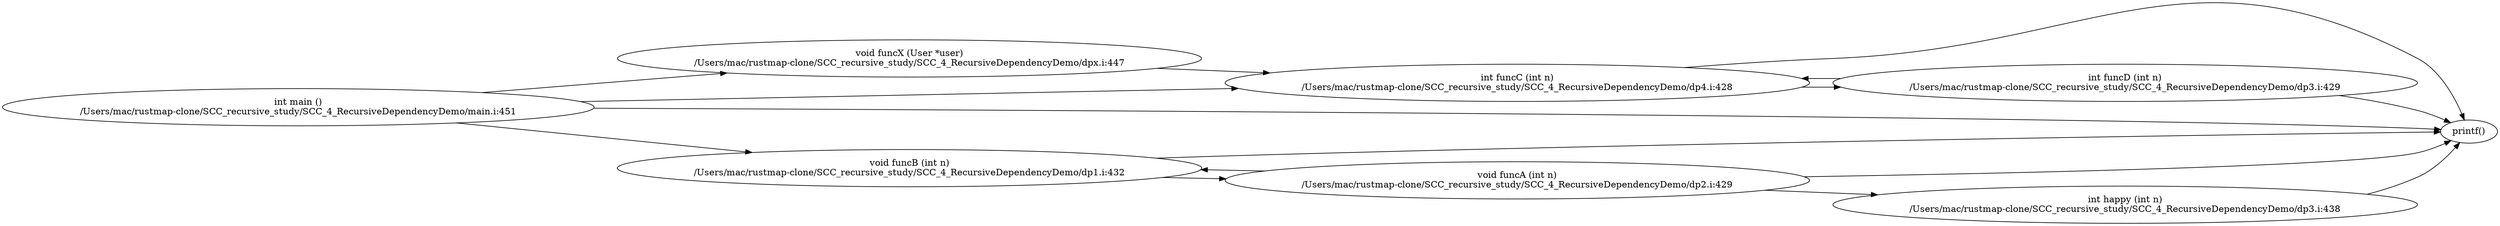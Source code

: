 digraph G {
	graph [bb="0,0,3290,333.45",
		rankdir=LR
	];
	node [label="\N"];
	main	[height=0.80532,
		label="int main ()
/Users/mac/rustmap-clone/SCC_recursive_study/SCC_4_RecursiveDependencyDemo/main.i:451",
		pos="387.85,180.99",
		width=10.774];
	funcX	[height=0.80532,
		label="void funcX (User *user)
/Users/mac/rustmap-clone/SCC_recursive_study/SCC_4_RecursiveDependencyDemo/dpx.i:447",
		pos="1194.2,256.99",
		width=10.626];
	main -> funcX	[pos="e,951.8,234.18 631.56,203.92 729.21,213.15 841.82,223.79 940.46,233.11"];
	printf	[height=0.5,
		label="printf()",
		pos="3252.5,142.99",
		width=1.0426];
	main -> printf	[pos="e,3215,145.92 775.29,179.15 1428.2,175.57 2723.2,166.38 3179,147.99 3186.9,147.67 3195.4,147.2 3203.6,146.68"];
	funcB	[height=0.80532,
		label="void funcB (int n)
/Users/mac/rustmap-clone/SCC_recursive_study/SCC_4_RecursiveDependencyDemo/dp1.i:432",
		pos="1194.2,85.991",
		width=10.626];
	main -> funcB	[pos="e,984.48,110.65 598.36,156.25 713.57,142.64 856.42,125.77 973.25,111.97"];
	funcC	[height=0.80532,
		label="int funcC (int n)
/Users/mac/rustmap-clone/SCC_recursive_study/SCC_4_RecursiveDependencyDemo/dp4.i:428",
		pos="1995.3,218.99",
		width=10.626];
	main -> funcC	[pos="e,1629.4,210.35 758.69,189.75 1016.3,195.84 1358.9,203.95 1617.9,210.08"];
	funcX -> funcC	[pos="e,1669.3,234.45 1520.3,241.54 1565.7,239.38 1612.4,237.15 1658,234.98"];
	funcB -> printf	[pos="e,3214.6,142.44 1520,101.48 1551.4,102.76 1582.7,103.96 1612.8,104.99 2241.3,126.58 3005.8,139.21 3203.2,142.26"];
	funcA	[height=0.80532,
		label="void funcA (int n)
/Users/mac/rustmap-clone/SCC_recursive_study/SCC_4_RecursiveDependencyDemo/dp2.i:429",
		pos="1995.3,66.991",
		width=10.626];
	funcB -> funcA	[pos="e,1613.5,69.302 1527.2,71.435 1551.9,70.783 1577,70.158 1602,69.57"];
	funcC -> printf	[pos="e,3246.2,160.91 2218.2,242.95 2281.3,248.75 2350.2,254.1 2413.9,256.99 2753.6,272.42 2880.9,420.63 3179,256.99 3211.9,238.93 3232,\
198.93 3242.4,171.46"];
	funcD	[height=0.80532,
		label="int funcD (int n)
/Users/mac/rustmap-clone/SCC_recursive_study/SCC_4_RecursiveDependencyDemo/dp3.i:429",
		pos="2796.4,218.99",
		width=10.626];
	funcC -> funcD	[pos="e,2423.8,212.26 2368.1,212.26 2382.9,212.24 2397.7,212.24 2412.5,212.25"];
	funcD -> printf	[pos="e,3227.1,156.45 3072.2,198.55 3108.4,192.79 3144.8,185.42 3179,175.99 3191.7,172.46 3205.1,166.96 3216.8,161.46"];
	funcD -> funcC	[pos="e,2368.1,225.73 2423.8,225.73 2409,225.74 2394.2,225.75 2379.4,225.74"];
	funcA -> printf	[pos="e,3227.5,129.2 2369.4,73.302 2686.3,79.862 3101.7,91.757 3179,109.99 3192,113.06 3205.5,118.5 3217.2,124.09"];
	funcA -> funcB	[pos="e,1576.1,83.68 1662.4,81.548 1637.7,82.199 1612.6,82.824 1587.6,83.412"];
	happy	[height=0.80532,
		label="int happy (int n)
/Users/mac/rustmap-clone/SCC_recursive_study/SCC_4_RecursiveDependencyDemo/dp3.i:438",
		pos="2796.4,28.991",
		width=10.626];
	funcA -> happy	[pos="e,2470.4,44.449 2321.4,51.535 2366.8,49.376 2413.5,47.153 2459.1,44.984"];
	happy -> printf	[pos="e,3239.5,125.94 3107.5,46.053 3132.2,52.759 3156.4,61.266 3179,71.991 3200.4,82.167 3219.3,101.27 3232.5,117.1"];
}
